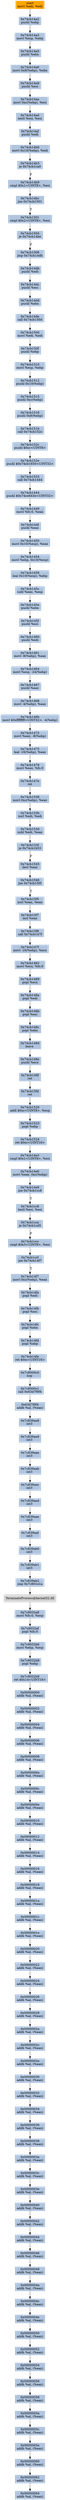 digraph G {
node[shape=rectangle,style=filled,fillcolor=lightsteelblue,color=lightsteelblue]
bgcolor="transparent"
a0x74cb14a0movl_edi_edi[label="start\nmovl %edi, %edi",color="lightgrey",fillcolor="orange"];
a0x74cb14a2pushl_ebp[label="0x74cb14a2\npushl %ebp"];
a0x74cb14a3movl_esp_ebp[label="0x74cb14a3\nmovl %esp, %ebp"];
a0x74cb14a5pushl_ebx[label="0x74cb14a5\npushl %ebx"];
a0x74cb14a6movl_0x8ebp__ebx[label="0x74cb14a6\nmovl 0x8(%ebp), %ebx"];
a0x74cb14a9pushl_esi[label="0x74cb14a9\npushl %esi"];
a0x74cb14aamovl_0xcebp__esi[label="0x74cb14aa\nmovl 0xc(%ebp), %esi"];
a0x74cb14adtestl_esi_esi[label="0x74cb14ad\ntestl %esi, %esi"];
a0x74cb14afpushl_edi[label="0x74cb14af\npushl %edi"];
a0x74cb14b0movl_0x10ebp__edi[label="0x74cb14b0\nmovl 0x10(%ebp), %edi"];
a0x74cb14b3je_0x74cb1ca0[label="0x74cb14b3\nje 0x74cb1ca0"];
a0x74cb14b9cmpl_0x1UINT8_esi[label="0x74cb14b9\ncmpl $0x1<UINT8>, %esi"];
a0x74cb14bcjne_0x74cb1501[label="0x74cb14bc\njne 0x74cb1501"];
a0x74cb1501cmpl_0x2UINT8_esi[label="0x74cb1501\ncmpl $0x2<UINT8>, %esi"];
a0x74cb1504je_0x74cb14be[label="0x74cb1504\nje 0x74cb14be"];
a0x74cb1506jmp_0x74cb14db[label="0x74cb1506\njmp 0x74cb14db"];
a0x74cb14dbpushl_edi[label="0x74cb14db\npushl %edi"];
a0x74cb14dcpushl_esi[label="0x74cb14dc\npushl %esi"];
a0x74cb14ddpushl_ebx[label="0x74cb14dd\npushl %ebx"];
a0x74cb14decall_0x74cb150d[label="0x74cb14de\ncall 0x74cb150d"];
a0x74cb150dmovl_edi_edi[label="0x74cb150d\nmovl %edi, %edi"];
a0x74cb150fpushl_ebp[label="0x74cb150f\npushl %ebp"];
a0x74cb1510movl_esp_ebp[label="0x74cb1510\nmovl %esp, %ebp"];
a0x74cb1512pushl_0x10ebp_[label="0x74cb1512\npushl 0x10(%ebp)"];
a0x74cb1515pushl_0xcebp_[label="0x74cb1515\npushl 0xc(%ebp)"];
a0x74cb1518pushl_0x8ebp_[label="0x74cb1518\npushl 0x8(%ebp)"];
a0x74cb151bcall_0x74cb152c[label="0x74cb151b\ncall 0x74cb152c"];
a0x74cb152cpushl_0xcUINT8[label="0x74cb152c\npushl $0xc<UINT8>"];
a0x74cb152epushl_0x74cb1650UINT32[label="0x74cb152e\npushl $0x74cb1650<UINT32>"];
a0x74cb1533call_0x74cb1444[label="0x74cb1533\ncall 0x74cb1444"];
a0x74cb1444pushl_0x74ce643eUINT32[label="0x74cb1444\npushl $0x74ce643e<UINT32>"];
a0x74cb1449movl_fs_0_eax[label="0x74cb1449\nmovl %fs:0, %eax"];
a0x74cb144fpushl_eax[label="0x74cb144f\npushl %eax"];
a0x74cb1450movl_0x10esp__eax[label="0x74cb1450\nmovl 0x10(%esp), %eax"];
a0x74cb1454movl_ebp_0x10esp_[label="0x74cb1454\nmovl %ebp, 0x10(%esp)"];
a0x74cb1458leal_0x10esp__ebp[label="0x74cb1458\nleal 0x10(%esp), %ebp"];
a0x74cb145csubl_eax_esp[label="0x74cb145c\nsubl %eax, %esp"];
a0x74cb145epushl_ebx[label="0x74cb145e\npushl %ebx"];
a0x74cb145fpushl_esi[label="0x74cb145f\npushl %esi"];
a0x74cb1460pushl_edi[label="0x74cb1460\npushl %edi"];
a0x74cb1461movl__8ebp__eax[label="0x74cb1461\nmovl -8(%ebp), %eax"];
a0x74cb1464movl_esp__24ebp_[label="0x74cb1464\nmovl %esp, -24(%ebp)"];
a0x74cb1467pushl_eax[label="0x74cb1467\npushl %eax"];
a0x74cb1468movl__4ebp__eax[label="0x74cb1468\nmovl -4(%ebp), %eax"];
a0x74cb146bmovl_0xffffffffUINT32__4ebp_[label="0x74cb146b\nmovl $0xffffffff<UINT32>, -4(%ebp)"];
a0x74cb1472movl_eax__8ebp_[label="0x74cb1472\nmovl %eax, -8(%ebp)"];
a0x74cb1475leal__16ebp__eax[label="0x74cb1475\nleal -16(%ebp), %eax"];
a0x74cb1478movl_eax_fs_0[label="0x74cb1478\nmovl %eax, %fs:0"];
a0x74cb147eret[label="0x74cb147e\nret"];
a0x74cb1538movl_0xcebp__eax[label="0x74cb1538\nmovl 0xc(%ebp), %eax"];
a0x74cb153bxorl_edi_edi[label="0x74cb153b\nxorl %edi, %edi"];
a0x74cb153dsubl_edi_eax[label="0x74cb153d\nsubl %edi, %eax"];
a0x74cb153fje_0x74cb1b53[label="0x74cb153f\nje 0x74cb1b53"];
a0x74cb1545decl_eax[label="0x74cb1545\ndecl %eax"];
a0x74cb1546jne_0x74cb15f5[label="0x74cb1546\njne 0x74cb15f5"];
a0x74cb15f5xorl_eax_eax[label="0x74cb15f5\nxorl %eax, %eax"];
a0x74cb15f7incl_eax[label="0x74cb15f7\nincl %eax"];
a0x74cb15f8call_0x74cb147f[label="0x74cb15f8\ncall 0x74cb147f"];
a0x74cb147fmovl__16ebp__ecx[label="0x74cb147f\nmovl -16(%ebp), %ecx"];
a0x74cb1482movl_ecx_fs_0[label="0x74cb1482\nmovl %ecx, %fs:0"];
a0x74cb1489popl_ecx[label="0x74cb1489\npopl %ecx"];
a0x74cb148apopl_edi[label="0x74cb148a\npopl %edi"];
a0x74cb148bpopl_esi[label="0x74cb148b\npopl %esi"];
a0x74cb148cpopl_ebx[label="0x74cb148c\npopl %ebx"];
a0x74cb148dleave_[label="0x74cb148d\nleave "];
a0x74cb148epushl_ecx[label="0x74cb148e\npushl %ecx"];
a0x74cb148fret[label="0x74cb148f\nret"];
a0x74cb15fdret[label="0x74cb15fd\nret"];
a0x74cb1520addl_0xcUINT8_esp[label="0x74cb1520\naddl $0xc<UINT8>, %esp"];
a0x74cb1523popl_ebp[label="0x74cb1523\npopl %ebp"];
a0x74cb1524ret_0xcUINT16[label="0x74cb1524\nret $0xc<UINT16>"];
a0x74cb14e3cmpl_0x1UINT8_esi[label="0x74cb14e3\ncmpl $0x1<UINT8>, %esi"];
a0x74cb14e6movl_eax_0xcebp_[label="0x74cb14e6\nmovl %eax, 0xc(%ebp)"];
a0x74cb14e9jne_0x74cb1cc8[label="0x74cb14e9\njne 0x74cb1cc8"];
a0x74cb1cc8testl_esi_esi[label="0x74cb1cc8\ntestl %esi, %esi"];
a0x74cb1ccaje_0x74cb1cd5[label="0x74cb1cca\nje 0x74cb1cd5"];
a0x74cb1ccccmpl_0x3UINT8_esi[label="0x74cb1ccc\ncmpl $0x3<UINT8>, %esi"];
a0x74cb1ccfjne_0x74cb14f7[label="0x74cb1ccf\njne 0x74cb14f7"];
a0x74cb14f7movl_0xcebp__eax[label="0x74cb14f7\nmovl 0xc(%ebp), %eax"];
a0x74cb14fapopl_edi[label="0x74cb14fa\npopl %edi"];
a0x74cb14fbpopl_esi[label="0x74cb14fb\npopl %esi"];
a0x74cb14fcpopl_ebx[label="0x74cb14fc\npopl %ebx"];
a0x74cb14fdpopl_ebp[label="0x74cb14fd\npopl %ebp"];
a0x74cb14feret_0xcUINT16[label="0x74cb14fe\nret $0xc<UINT16>"];
a0x7c8000c0nop_[label="0x7c8000c0\nnop "];
a0x7c8000c1call_0x63d7f9f4[label="0x7c8000c1\ncall 0x63d7f9f4"];
a0x63d7f9f4addb_al_eax_[label="0x63d7f9f4\naddb %al, (%eax)"];
a0x7c839aa8int3_[label="0x7c839aa8\nint3 "];
a0x7c839aa9int3_[label="0x7c839aa9\nint3 "];
a0x7c839aaaint3_[label="0x7c839aaa\nint3 "];
a0x7c839aabint3_[label="0x7c839aab\nint3 "];
a0x7c839aacint3_[label="0x7c839aac\nint3 "];
a0x7c839aadint3_[label="0x7c839aad\nint3 "];
a0x7c839aaeint3_[label="0x7c839aae\nint3 "];
a0x7c839aafint3_[label="0x7c839aaf\nint3 "];
a0x7c839ab0int3_[label="0x7c839ab0\nint3 "];
a0x7c839ab1int3_[label="0x7c839ab1\nint3 "];
a0x7c839ab2jmp_0x7c801e1a[label="0x7c839ab2\njmp 0x7c801e1a"];
TerminateProcess_kernel32_dll[label="TerminateProcess@kernel32.dll",color="lightgrey",fillcolor="lightgrey"];
a0x7c9032a8movl_fs_0_esp[label="0x7c9032a8\nmovl %fs:0, %esp"];
a0x7c9032afpopl_fs_0[label="0x7c9032af\npopl %fs:0"];
a0x7c9032b6movl_ebp_esp[label="0x7c9032b6\nmovl %ebp, %esp"];
a0x7c9032b8popl_ebp[label="0x7c9032b8\npopl %ebp"];
a0x7c9032b9ret_0x14UINT16[label="0x7c9032b9\nret $0x14<UINT16>"];
a0x00000000addb_al_eax_[label="0x00000000\naddb %al, (%eax)"];
a0x00000002addb_al_eax_[label="0x00000002\naddb %al, (%eax)"];
a0x00000004addb_al_eax_[label="0x00000004\naddb %al, (%eax)"];
a0x00000006addb_al_eax_[label="0x00000006\naddb %al, (%eax)"];
a0x00000008addb_al_eax_[label="0x00000008\naddb %al, (%eax)"];
a0x0000000aaddb_al_eax_[label="0x0000000a\naddb %al, (%eax)"];
a0x0000000caddb_al_eax_[label="0x0000000c\naddb %al, (%eax)"];
a0x0000000eaddb_al_eax_[label="0x0000000e\naddb %al, (%eax)"];
a0x00000010addb_al_eax_[label="0x00000010\naddb %al, (%eax)"];
a0x00000012addb_al_eax_[label="0x00000012\naddb %al, (%eax)"];
a0x00000014addb_al_eax_[label="0x00000014\naddb %al, (%eax)"];
a0x00000016addb_al_eax_[label="0x00000016\naddb %al, (%eax)"];
a0x00000018addb_al_eax_[label="0x00000018\naddb %al, (%eax)"];
a0x0000001aaddb_al_eax_[label="0x0000001a\naddb %al, (%eax)"];
a0x0000001caddb_al_eax_[label="0x0000001c\naddb %al, (%eax)"];
a0x0000001eaddb_al_eax_[label="0x0000001e\naddb %al, (%eax)"];
a0x00000020addb_al_eax_[label="0x00000020\naddb %al, (%eax)"];
a0x00000022addb_al_eax_[label="0x00000022\naddb %al, (%eax)"];
a0x00000024addb_al_eax_[label="0x00000024\naddb %al, (%eax)"];
a0x00000026addb_al_eax_[label="0x00000026\naddb %al, (%eax)"];
a0x00000028addb_al_eax_[label="0x00000028\naddb %al, (%eax)"];
a0x0000002aaddb_al_eax_[label="0x0000002a\naddb %al, (%eax)"];
a0x0000002caddb_al_eax_[label="0x0000002c\naddb %al, (%eax)"];
a0x0000002eaddb_al_eax_[label="0x0000002e\naddb %al, (%eax)"];
a0x00000030addb_al_eax_[label="0x00000030\naddb %al, (%eax)"];
a0x00000032addb_al_eax_[label="0x00000032\naddb %al, (%eax)"];
a0x00000034addb_al_eax_[label="0x00000034\naddb %al, (%eax)"];
a0x00000036addb_al_eax_[label="0x00000036\naddb %al, (%eax)"];
a0x00000038addb_al_eax_[label="0x00000038\naddb %al, (%eax)"];
a0x0000003aaddb_al_eax_[label="0x0000003a\naddb %al, (%eax)"];
a0x0000003caddb_al_eax_[label="0x0000003c\naddb %al, (%eax)"];
a0x0000003eaddb_al_eax_[label="0x0000003e\naddb %al, (%eax)"];
a0x00000040addb_al_eax_[label="0x00000040\naddb %al, (%eax)"];
a0x00000042addb_al_eax_[label="0x00000042\naddb %al, (%eax)"];
a0x00000044addb_al_eax_[label="0x00000044\naddb %al, (%eax)"];
a0x00000046addb_al_eax_[label="0x00000046\naddb %al, (%eax)"];
a0x00000048addb_al_eax_[label="0x00000048\naddb %al, (%eax)"];
a0x0000004aaddb_al_eax_[label="0x0000004a\naddb %al, (%eax)"];
a0x0000004caddb_al_eax_[label="0x0000004c\naddb %al, (%eax)"];
a0x0000004eaddb_al_eax_[label="0x0000004e\naddb %al, (%eax)"];
a0x00000050addb_al_eax_[label="0x00000050\naddb %al, (%eax)"];
a0x00000052addb_al_eax_[label="0x00000052\naddb %al, (%eax)"];
a0x00000054addb_al_eax_[label="0x00000054\naddb %al, (%eax)"];
a0x00000056addb_al_eax_[label="0x00000056\naddb %al, (%eax)"];
a0x00000058addb_al_eax_[label="0x00000058\naddb %al, (%eax)"];
a0x0000005aaddb_al_eax_[label="0x0000005a\naddb %al, (%eax)"];
a0x0000005caddb_al_eax_[label="0x0000005c\naddb %al, (%eax)"];
a0x0000005eaddb_al_eax_[label="0x0000005e\naddb %al, (%eax)"];
a0x00000060addb_al_eax_[label="0x00000060\naddb %al, (%eax)"];
a0x00000062addb_al_eax_[label="0x00000062\naddb %al, (%eax)"];
a0x00000064addb_al_eax_[label="0x00000064\naddb %al, (%eax)"];
a0x74cb14a0movl_edi_edi -> a0x74cb14a2pushl_ebp [color="#000000"];
a0x74cb14a2pushl_ebp -> a0x74cb14a3movl_esp_ebp [color="#000000"];
a0x74cb14a3movl_esp_ebp -> a0x74cb14a5pushl_ebx [color="#000000"];
a0x74cb14a5pushl_ebx -> a0x74cb14a6movl_0x8ebp__ebx [color="#000000"];
a0x74cb14a6movl_0x8ebp__ebx -> a0x74cb14a9pushl_esi [color="#000000"];
a0x74cb14a9pushl_esi -> a0x74cb14aamovl_0xcebp__esi [color="#000000"];
a0x74cb14aamovl_0xcebp__esi -> a0x74cb14adtestl_esi_esi [color="#000000"];
a0x74cb14adtestl_esi_esi -> a0x74cb14afpushl_edi [color="#000000"];
a0x74cb14afpushl_edi -> a0x74cb14b0movl_0x10ebp__edi [color="#000000"];
a0x74cb14b0movl_0x10ebp__edi -> a0x74cb14b3je_0x74cb1ca0 [color="#000000"];
a0x74cb14b3je_0x74cb1ca0 -> a0x74cb14b9cmpl_0x1UINT8_esi [color="#000000",label="F"];
a0x74cb14b9cmpl_0x1UINT8_esi -> a0x74cb14bcjne_0x74cb1501 [color="#000000"];
a0x74cb14bcjne_0x74cb1501 -> a0x74cb1501cmpl_0x2UINT8_esi [color="#000000",label="T"];
a0x74cb1501cmpl_0x2UINT8_esi -> a0x74cb1504je_0x74cb14be [color="#000000"];
a0x74cb1504je_0x74cb14be -> a0x74cb1506jmp_0x74cb14db [color="#000000",label="F"];
a0x74cb1506jmp_0x74cb14db -> a0x74cb14dbpushl_edi [color="#000000"];
a0x74cb14dbpushl_edi -> a0x74cb14dcpushl_esi [color="#000000"];
a0x74cb14dcpushl_esi -> a0x74cb14ddpushl_ebx [color="#000000"];
a0x74cb14ddpushl_ebx -> a0x74cb14decall_0x74cb150d [color="#000000"];
a0x74cb14decall_0x74cb150d -> a0x74cb150dmovl_edi_edi [color="#000000"];
a0x74cb150dmovl_edi_edi -> a0x74cb150fpushl_ebp [color="#000000"];
a0x74cb150fpushl_ebp -> a0x74cb1510movl_esp_ebp [color="#000000"];
a0x74cb1510movl_esp_ebp -> a0x74cb1512pushl_0x10ebp_ [color="#000000"];
a0x74cb1512pushl_0x10ebp_ -> a0x74cb1515pushl_0xcebp_ [color="#000000"];
a0x74cb1515pushl_0xcebp_ -> a0x74cb1518pushl_0x8ebp_ [color="#000000"];
a0x74cb1518pushl_0x8ebp_ -> a0x74cb151bcall_0x74cb152c [color="#000000"];
a0x74cb151bcall_0x74cb152c -> a0x74cb152cpushl_0xcUINT8 [color="#000000"];
a0x74cb152cpushl_0xcUINT8 -> a0x74cb152epushl_0x74cb1650UINT32 [color="#000000"];
a0x74cb152epushl_0x74cb1650UINT32 -> a0x74cb1533call_0x74cb1444 [color="#000000"];
a0x74cb1533call_0x74cb1444 -> a0x74cb1444pushl_0x74ce643eUINT32 [color="#000000"];
a0x74cb1444pushl_0x74ce643eUINT32 -> a0x74cb1449movl_fs_0_eax [color="#000000"];
a0x74cb1449movl_fs_0_eax -> a0x74cb144fpushl_eax [color="#000000"];
a0x74cb144fpushl_eax -> a0x74cb1450movl_0x10esp__eax [color="#000000"];
a0x74cb1450movl_0x10esp__eax -> a0x74cb1454movl_ebp_0x10esp_ [color="#000000"];
a0x74cb1454movl_ebp_0x10esp_ -> a0x74cb1458leal_0x10esp__ebp [color="#000000"];
a0x74cb1458leal_0x10esp__ebp -> a0x74cb145csubl_eax_esp [color="#000000"];
a0x74cb145csubl_eax_esp -> a0x74cb145epushl_ebx [color="#000000"];
a0x74cb145epushl_ebx -> a0x74cb145fpushl_esi [color="#000000"];
a0x74cb145fpushl_esi -> a0x74cb1460pushl_edi [color="#000000"];
a0x74cb1460pushl_edi -> a0x74cb1461movl__8ebp__eax [color="#000000"];
a0x74cb1461movl__8ebp__eax -> a0x74cb1464movl_esp__24ebp_ [color="#000000"];
a0x74cb1464movl_esp__24ebp_ -> a0x74cb1467pushl_eax [color="#000000"];
a0x74cb1467pushl_eax -> a0x74cb1468movl__4ebp__eax [color="#000000"];
a0x74cb1468movl__4ebp__eax -> a0x74cb146bmovl_0xffffffffUINT32__4ebp_ [color="#000000"];
a0x74cb146bmovl_0xffffffffUINT32__4ebp_ -> a0x74cb1472movl_eax__8ebp_ [color="#000000"];
a0x74cb1472movl_eax__8ebp_ -> a0x74cb1475leal__16ebp__eax [color="#000000"];
a0x74cb1475leal__16ebp__eax -> a0x74cb1478movl_eax_fs_0 [color="#000000"];
a0x74cb1478movl_eax_fs_0 -> a0x74cb147eret [color="#000000"];
a0x74cb147eret -> a0x74cb1538movl_0xcebp__eax [color="#000000"];
a0x74cb1538movl_0xcebp__eax -> a0x74cb153bxorl_edi_edi [color="#000000"];
a0x74cb153bxorl_edi_edi -> a0x74cb153dsubl_edi_eax [color="#000000"];
a0x74cb153dsubl_edi_eax -> a0x74cb153fje_0x74cb1b53 [color="#000000"];
a0x74cb153fje_0x74cb1b53 -> a0x74cb1545decl_eax [color="#000000",label="F"];
a0x74cb1545decl_eax -> a0x74cb1546jne_0x74cb15f5 [color="#000000"];
a0x74cb1546jne_0x74cb15f5 -> a0x74cb15f5xorl_eax_eax [color="#000000",label="T"];
a0x74cb15f5xorl_eax_eax -> a0x74cb15f7incl_eax [color="#000000"];
a0x74cb15f7incl_eax -> a0x74cb15f8call_0x74cb147f [color="#000000"];
a0x74cb15f8call_0x74cb147f -> a0x74cb147fmovl__16ebp__ecx [color="#000000"];
a0x74cb147fmovl__16ebp__ecx -> a0x74cb1482movl_ecx_fs_0 [color="#000000"];
a0x74cb1482movl_ecx_fs_0 -> a0x74cb1489popl_ecx [color="#000000"];
a0x74cb1489popl_ecx -> a0x74cb148apopl_edi [color="#000000"];
a0x74cb148apopl_edi -> a0x74cb148bpopl_esi [color="#000000"];
a0x74cb148bpopl_esi -> a0x74cb148cpopl_ebx [color="#000000"];
a0x74cb148cpopl_ebx -> a0x74cb148dleave_ [color="#000000"];
a0x74cb148dleave_ -> a0x74cb148epushl_ecx [color="#000000"];
a0x74cb148epushl_ecx -> a0x74cb148fret [color="#000000"];
a0x74cb148fret -> a0x74cb15fdret [color="#000000"];
a0x74cb15fdret -> a0x74cb1520addl_0xcUINT8_esp [color="#000000"];
a0x74cb1520addl_0xcUINT8_esp -> a0x74cb1523popl_ebp [color="#000000"];
a0x74cb1523popl_ebp -> a0x74cb1524ret_0xcUINT16 [color="#000000"];
a0x74cb1524ret_0xcUINT16 -> a0x74cb14e3cmpl_0x1UINT8_esi [color="#000000"];
a0x74cb14e3cmpl_0x1UINT8_esi -> a0x74cb14e6movl_eax_0xcebp_ [color="#000000"];
a0x74cb14e6movl_eax_0xcebp_ -> a0x74cb14e9jne_0x74cb1cc8 [color="#000000"];
a0x74cb14e9jne_0x74cb1cc8 -> a0x74cb1cc8testl_esi_esi [color="#000000",label="T"];
a0x74cb1cc8testl_esi_esi -> a0x74cb1ccaje_0x74cb1cd5 [color="#000000"];
a0x74cb1ccaje_0x74cb1cd5 -> a0x74cb1ccccmpl_0x3UINT8_esi [color="#000000",label="F"];
a0x74cb1ccccmpl_0x3UINT8_esi -> a0x74cb1ccfjne_0x74cb14f7 [color="#000000"];
a0x74cb1ccfjne_0x74cb14f7 -> a0x74cb14f7movl_0xcebp__eax [color="#000000",label="T"];
a0x74cb14f7movl_0xcebp__eax -> a0x74cb14fapopl_edi [color="#000000"];
a0x74cb14fapopl_edi -> a0x74cb14fbpopl_esi [color="#000000"];
a0x74cb14fbpopl_esi -> a0x74cb14fcpopl_ebx [color="#000000"];
a0x74cb14fcpopl_ebx -> a0x74cb14fdpopl_ebp [color="#000000"];
a0x74cb14fdpopl_ebp -> a0x74cb14feret_0xcUINT16 [color="#000000"];
a0x74cb14feret_0xcUINT16 -> a0x7c8000c0nop_ [color="#000000"];
a0x7c8000c0nop_ -> a0x7c8000c1call_0x63d7f9f4 [color="#000000"];
a0x7c8000c1call_0x63d7f9f4 -> a0x63d7f9f4addb_al_eax_ [color="#000000"];
a0x63d7f9f4addb_al_eax_ -> a0x7c839aa8int3_ [color="#000000"];
a0x7c839aa8int3_ -> a0x7c839aa9int3_ [color="#000000"];
a0x7c839aa9int3_ -> a0x7c839aaaint3_ [color="#000000"];
a0x7c839aaaint3_ -> a0x7c839aabint3_ [color="#000000"];
a0x7c839aabint3_ -> a0x7c839aacint3_ [color="#000000"];
a0x7c839aacint3_ -> a0x7c839aadint3_ [color="#000000"];
a0x7c839aadint3_ -> a0x7c839aaeint3_ [color="#000000"];
a0x7c839aaeint3_ -> a0x7c839aafint3_ [color="#000000"];
a0x7c839aafint3_ -> a0x7c839ab0int3_ [color="#000000"];
a0x7c839ab0int3_ -> a0x7c839ab1int3_ [color="#000000"];
a0x7c839ab1int3_ -> a0x7c839ab2jmp_0x7c801e1a [color="#000000"];
a0x7c839ab2jmp_0x7c801e1a -> TerminateProcess_kernel32_dll [color="#000000"];
TerminateProcess_kernel32_dll -> a0x7c9032a8movl_fs_0_esp [color="#000000"];
a0x7c9032a8movl_fs_0_esp -> a0x7c9032afpopl_fs_0 [color="#000000"];
a0x7c9032afpopl_fs_0 -> a0x7c9032b6movl_ebp_esp [color="#000000"];
a0x7c9032b6movl_ebp_esp -> a0x7c9032b8popl_ebp [color="#000000"];
a0x7c9032b8popl_ebp -> a0x7c9032b9ret_0x14UINT16 [color="#000000"];
a0x7c9032b9ret_0x14UINT16 -> a0x00000000addb_al_eax_ [color="#000000"];
a0x00000000addb_al_eax_ -> a0x00000002addb_al_eax_ [color="#000000"];
a0x00000002addb_al_eax_ -> a0x00000004addb_al_eax_ [color="#000000"];
a0x00000004addb_al_eax_ -> a0x00000006addb_al_eax_ [color="#000000"];
a0x00000006addb_al_eax_ -> a0x00000008addb_al_eax_ [color="#000000"];
a0x00000008addb_al_eax_ -> a0x0000000aaddb_al_eax_ [color="#000000"];
a0x0000000aaddb_al_eax_ -> a0x0000000caddb_al_eax_ [color="#000000"];
a0x0000000caddb_al_eax_ -> a0x0000000eaddb_al_eax_ [color="#000000"];
a0x0000000eaddb_al_eax_ -> a0x00000010addb_al_eax_ [color="#000000"];
a0x00000010addb_al_eax_ -> a0x00000012addb_al_eax_ [color="#000000"];
a0x00000012addb_al_eax_ -> a0x00000014addb_al_eax_ [color="#000000"];
a0x00000014addb_al_eax_ -> a0x00000016addb_al_eax_ [color="#000000"];
a0x00000016addb_al_eax_ -> a0x00000018addb_al_eax_ [color="#000000"];
a0x00000018addb_al_eax_ -> a0x0000001aaddb_al_eax_ [color="#000000"];
a0x0000001aaddb_al_eax_ -> a0x0000001caddb_al_eax_ [color="#000000"];
a0x0000001caddb_al_eax_ -> a0x0000001eaddb_al_eax_ [color="#000000"];
a0x0000001eaddb_al_eax_ -> a0x00000020addb_al_eax_ [color="#000000"];
a0x00000020addb_al_eax_ -> a0x00000022addb_al_eax_ [color="#000000"];
a0x00000022addb_al_eax_ -> a0x00000024addb_al_eax_ [color="#000000"];
a0x00000024addb_al_eax_ -> a0x00000026addb_al_eax_ [color="#000000"];
a0x00000026addb_al_eax_ -> a0x00000028addb_al_eax_ [color="#000000"];
a0x00000028addb_al_eax_ -> a0x0000002aaddb_al_eax_ [color="#000000"];
a0x0000002aaddb_al_eax_ -> a0x0000002caddb_al_eax_ [color="#000000"];
a0x0000002caddb_al_eax_ -> a0x0000002eaddb_al_eax_ [color="#000000"];
a0x0000002eaddb_al_eax_ -> a0x00000030addb_al_eax_ [color="#000000"];
a0x00000030addb_al_eax_ -> a0x00000032addb_al_eax_ [color="#000000"];
a0x00000032addb_al_eax_ -> a0x00000034addb_al_eax_ [color="#000000"];
a0x00000034addb_al_eax_ -> a0x00000036addb_al_eax_ [color="#000000"];
a0x00000036addb_al_eax_ -> a0x00000038addb_al_eax_ [color="#000000"];
a0x00000038addb_al_eax_ -> a0x0000003aaddb_al_eax_ [color="#000000"];
a0x0000003aaddb_al_eax_ -> a0x0000003caddb_al_eax_ [color="#000000"];
a0x0000003caddb_al_eax_ -> a0x0000003eaddb_al_eax_ [color="#000000"];
a0x0000003eaddb_al_eax_ -> a0x00000040addb_al_eax_ [color="#000000"];
a0x00000040addb_al_eax_ -> a0x00000042addb_al_eax_ [color="#000000"];
a0x00000042addb_al_eax_ -> a0x00000044addb_al_eax_ [color="#000000"];
a0x00000044addb_al_eax_ -> a0x00000046addb_al_eax_ [color="#000000"];
a0x00000046addb_al_eax_ -> a0x00000048addb_al_eax_ [color="#000000"];
a0x00000048addb_al_eax_ -> a0x0000004aaddb_al_eax_ [color="#000000"];
a0x0000004aaddb_al_eax_ -> a0x0000004caddb_al_eax_ [color="#000000"];
a0x0000004caddb_al_eax_ -> a0x0000004eaddb_al_eax_ [color="#000000"];
a0x0000004eaddb_al_eax_ -> a0x00000050addb_al_eax_ [color="#000000"];
a0x00000050addb_al_eax_ -> a0x00000052addb_al_eax_ [color="#000000"];
a0x00000052addb_al_eax_ -> a0x00000054addb_al_eax_ [color="#000000"];
a0x00000054addb_al_eax_ -> a0x00000056addb_al_eax_ [color="#000000"];
a0x00000056addb_al_eax_ -> a0x00000058addb_al_eax_ [color="#000000"];
a0x00000058addb_al_eax_ -> a0x0000005aaddb_al_eax_ [color="#000000"];
a0x0000005aaddb_al_eax_ -> a0x0000005caddb_al_eax_ [color="#000000"];
a0x0000005caddb_al_eax_ -> a0x0000005eaddb_al_eax_ [color="#000000"];
a0x0000005eaddb_al_eax_ -> a0x00000060addb_al_eax_ [color="#000000"];
a0x00000060addb_al_eax_ -> a0x00000062addb_al_eax_ [color="#000000"];
a0x00000062addb_al_eax_ -> a0x00000064addb_al_eax_ [color="#000000"];
}
